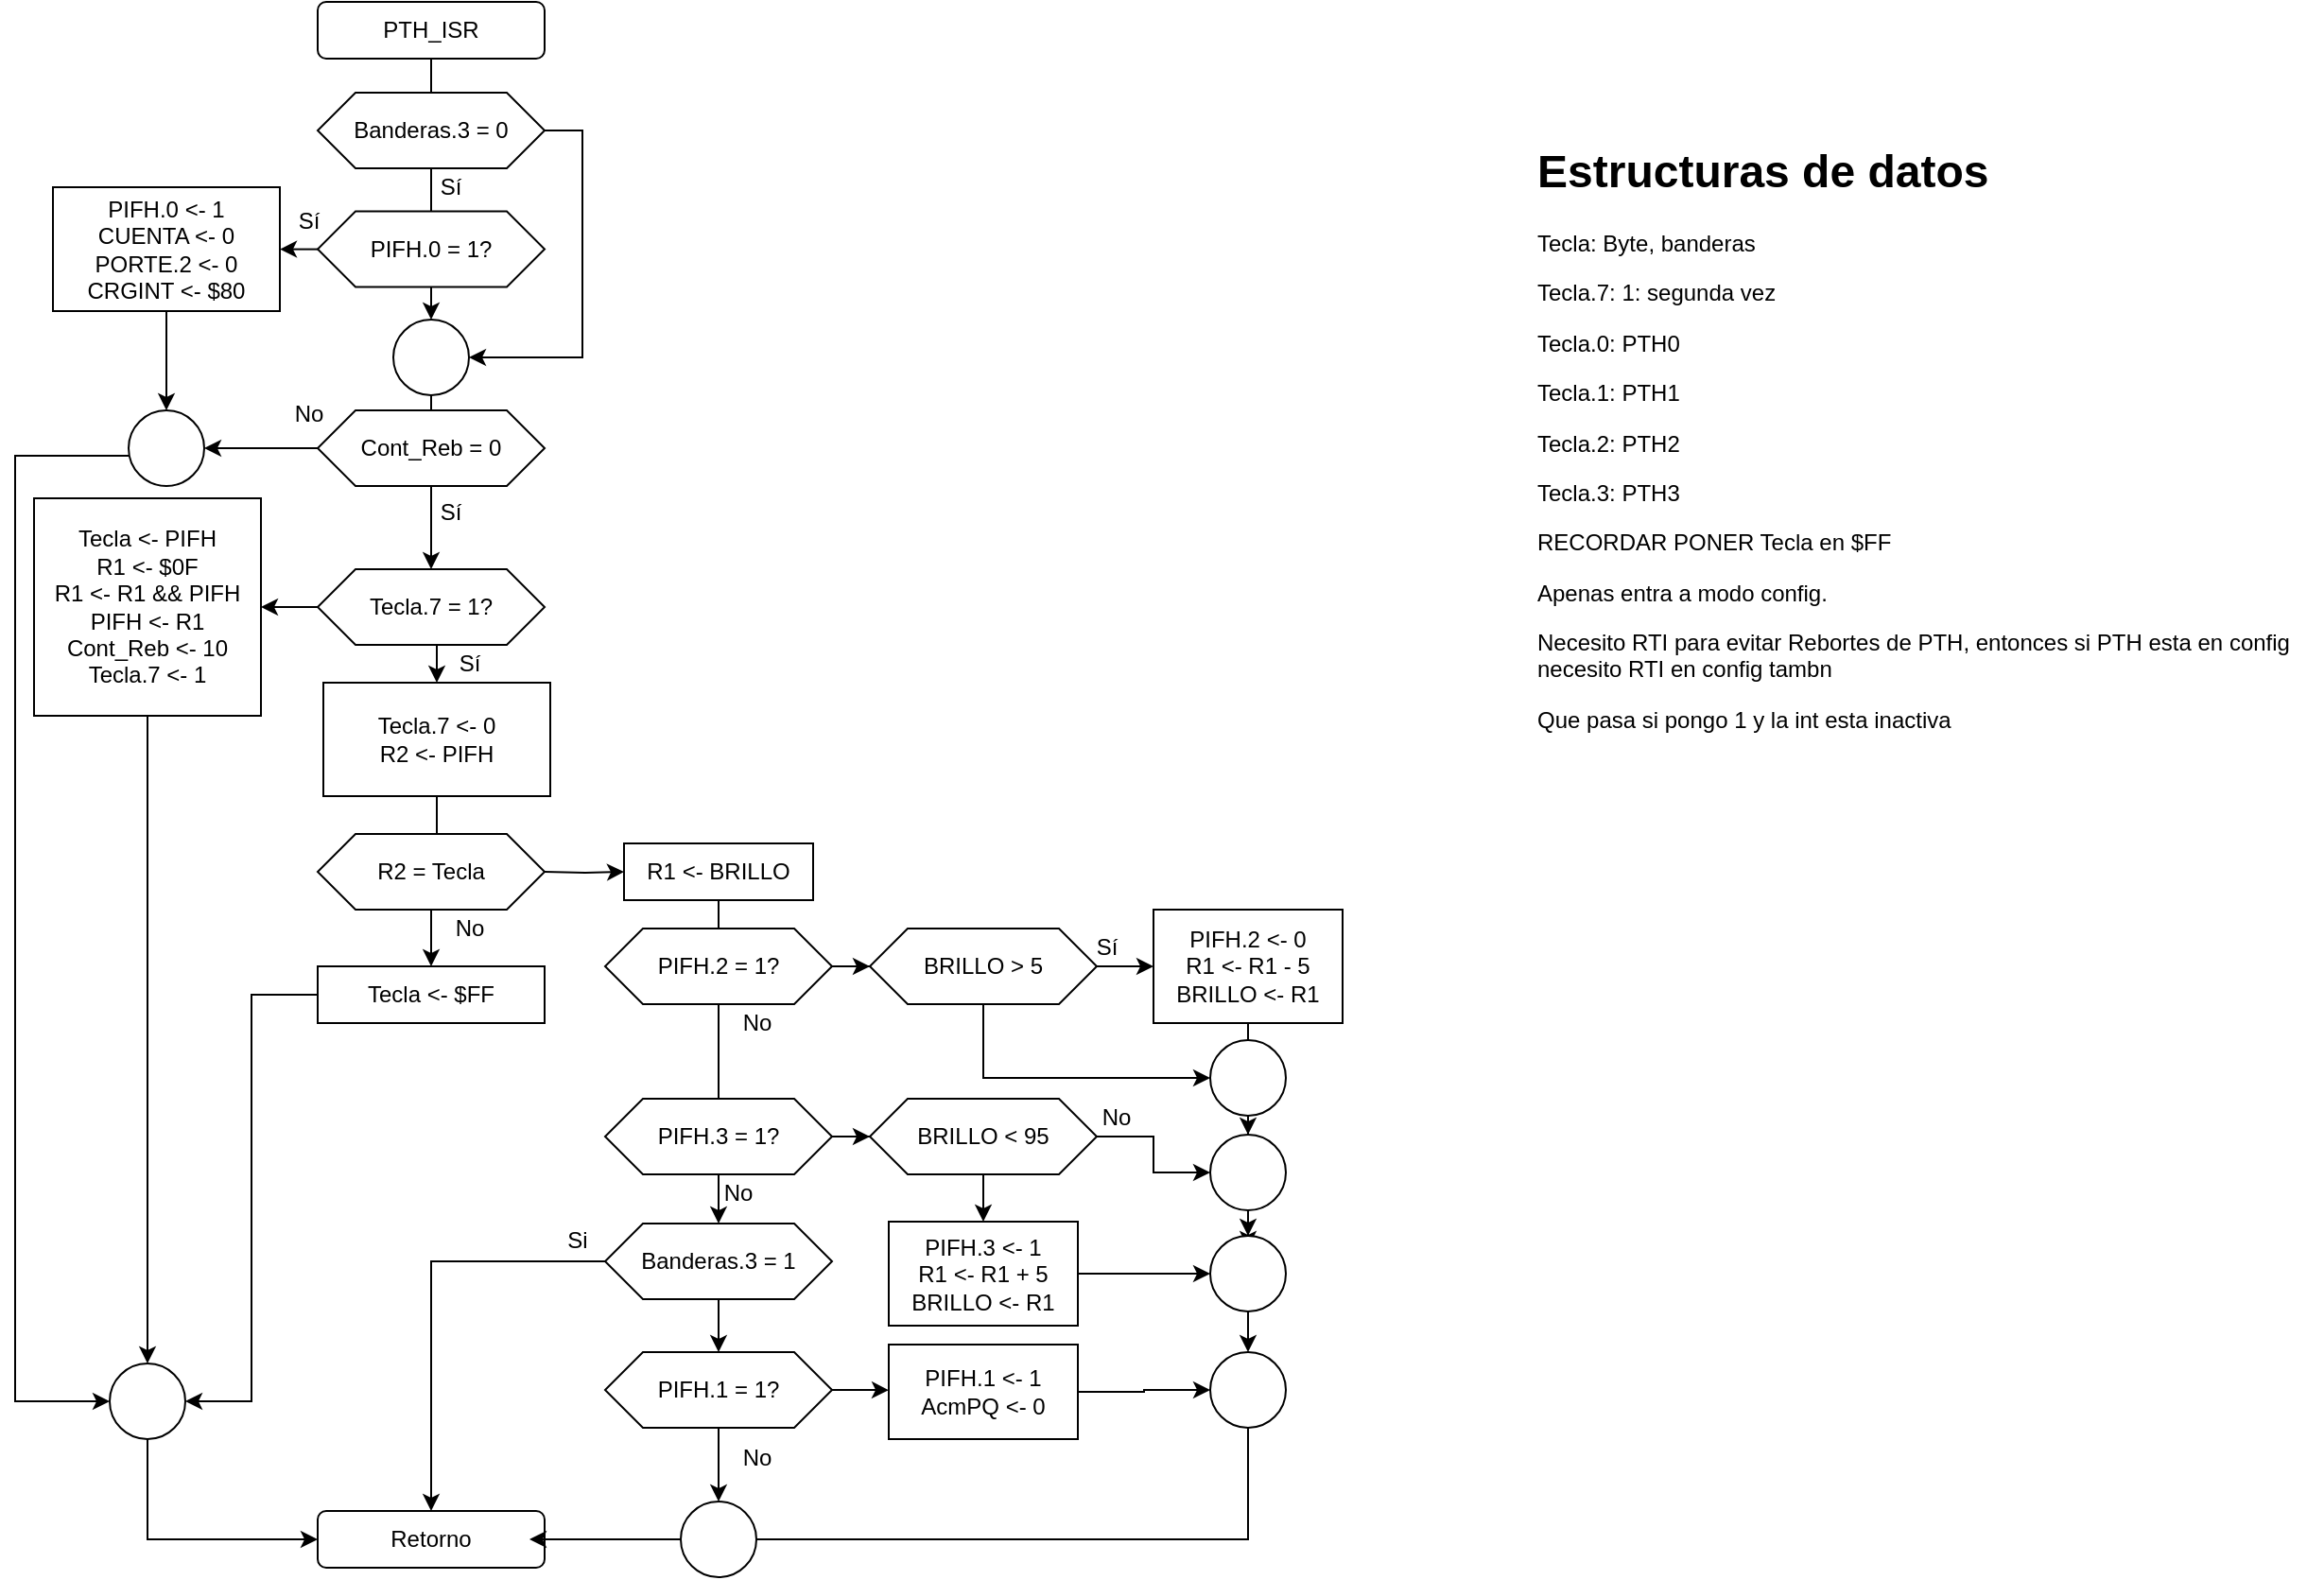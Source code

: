 <mxfile version="14.3.0" type="github">
  <diagram id="c7fjYp0Tahoj1WGIqrOk" name="Page-1">
    <mxGraphModel dx="1817" dy="2246" grid="1" gridSize="10" guides="1" tooltips="1" connect="1" arrows="1" fold="1" page="1" pageScale="1" pageWidth="850" pageHeight="1100" math="0" shadow="0">
      <root>
        <mxCell id="0" />
        <mxCell id="1" parent="0" />
        <mxCell id="8bCLtA65vS8jzmT4QicE-42" style="edgeStyle=orthogonalEdgeStyle;rounded=0;orthogonalLoop=1;jettySize=auto;html=1;" parent="1" source="UxZr2XqgRcE-VCvsG_dp-8" target="8bCLtA65vS8jzmT4QicE-17" edge="1">
          <mxGeometry relative="1" as="geometry" />
        </mxCell>
        <mxCell id="8bCLtA65vS8jzmT4QicE-1" value="PTH_ISR" style="rounded=1;whiteSpace=wrap;html=1;" parent="1" vertex="1">
          <mxGeometry x="110" y="-90" width="120" height="30" as="geometry" />
        </mxCell>
        <mxCell id="8bCLtA65vS8jzmT4QicE-58" value="" style="edgeStyle=orthogonalEdgeStyle;rounded=0;orthogonalLoop=1;jettySize=auto;html=1;" parent="1" source="8bCLtA65vS8jzmT4QicE-3" edge="1">
          <mxGeometry relative="1" as="geometry">
            <mxPoint x="412.0" y="644.083" as="targetPoint" />
          </mxGeometry>
        </mxCell>
        <mxCell id="Di6Owvq7miezw51LFoUo-7" value="" style="edgeStyle=orthogonalEdgeStyle;rounded=0;orthogonalLoop=1;jettySize=auto;html=1;" parent="1" source="8bCLtA65vS8jzmT4QicE-3" target="8bCLtA65vS8jzmT4QicE-51" edge="1">
          <mxGeometry relative="1" as="geometry" />
        </mxCell>
        <mxCell id="8bCLtA65vS8jzmT4QicE-3" value="PIFH.1 = 1?" style="shape=hexagon;perimeter=hexagonPerimeter2;whiteSpace=wrap;html=1;fixedSize=1;" parent="1" vertex="1">
          <mxGeometry x="262" y="624" width="120" height="40" as="geometry" />
        </mxCell>
        <mxCell id="8bCLtA65vS8jzmT4QicE-62" value="" style="edgeStyle=orthogonalEdgeStyle;rounded=0;orthogonalLoop=1;jettySize=auto;html=1;" parent="1" source="8bCLtA65vS8jzmT4QicE-5" target="8bCLtA65vS8jzmT4QicE-54" edge="1">
          <mxGeometry relative="1" as="geometry" />
        </mxCell>
        <mxCell id="8bCLtA65vS8jzmT4QicE-94" value="" style="edgeStyle=orthogonalEdgeStyle;rounded=0;orthogonalLoop=1;jettySize=auto;html=1;" parent="1" source="8bCLtA65vS8jzmT4QicE-6" target="8bCLtA65vS8jzmT4QicE-86" edge="1">
          <mxGeometry relative="1" as="geometry" />
        </mxCell>
        <mxCell id="8bCLtA65vS8jzmT4QicE-6" value="PIFH.3 = 1?" style="shape=hexagon;perimeter=hexagonPerimeter2;whiteSpace=wrap;html=1;fixedSize=1;" parent="1" vertex="1">
          <mxGeometry x="262" y="490" width="120" height="40" as="geometry" />
        </mxCell>
        <mxCell id="Di6Owvq7miezw51LFoUo-13" value="" style="edgeStyle=orthogonalEdgeStyle;rounded=0;orthogonalLoop=1;jettySize=auto;html=1;" parent="1" source="8bCLtA65vS8jzmT4QicE-7" target="Di6Owvq7miezw51LFoUo-11" edge="1">
          <mxGeometry relative="1" as="geometry" />
        </mxCell>
        <mxCell id="8bCLtA65vS8jzmT4QicE-7" value="Cont_Reb = 0" style="shape=hexagon;perimeter=hexagonPerimeter2;whiteSpace=wrap;html=1;fixedSize=1;" parent="1" vertex="1">
          <mxGeometry x="110" y="126" width="120" height="40" as="geometry" />
        </mxCell>
        <mxCell id="8bCLtA65vS8jzmT4QicE-8" value="Retorno" style="rounded=1;whiteSpace=wrap;html=1;" parent="1" vertex="1">
          <mxGeometry x="110" y="708" width="120" height="30" as="geometry" />
        </mxCell>
        <mxCell id="8bCLtA65vS8jzmT4QicE-10" value="No" style="text;html=1;align=center;verticalAlign=middle;resizable=0;points=[];autosize=1;" parent="1" vertex="1">
          <mxGeometry x="90" y="118" width="30" height="20" as="geometry" />
        </mxCell>
        <mxCell id="8bCLtA65vS8jzmT4QicE-12" value="Sí" style="text;html=1;align=center;verticalAlign=middle;resizable=0;points=[];autosize=1;" parent="1" vertex="1">
          <mxGeometry x="165" y="170" width="30" height="20" as="geometry" />
        </mxCell>
        <mxCell id="8bCLtA65vS8jzmT4QicE-70" value="" style="edgeStyle=orthogonalEdgeStyle;rounded=0;orthogonalLoop=1;jettySize=auto;html=1;" parent="1" source="8bCLtA65vS8jzmT4QicE-53" target="8bCLtA65vS8jzmT4QicE-69" edge="1">
          <mxGeometry relative="1" as="geometry">
            <mxPoint x="532.0" y="644.083" as="sourcePoint" />
          </mxGeometry>
        </mxCell>
        <mxCell id="8bCLtA65vS8jzmT4QicE-16" value="&lt;h1&gt;Estructuras de datos&lt;br&gt;&lt;/h1&gt;&lt;p&gt;Tecla: Byte, banderas&lt;/p&gt;&lt;p&gt;Tecla.7: 1: segunda vez&lt;/p&gt;&lt;p&gt;Tecla.0: PTH0&lt;/p&gt;&lt;p&gt;Tecla.1: PTH1&lt;/p&gt;&lt;p&gt;Tecla.2: PTH2&lt;/p&gt;&lt;p&gt;Tecla.3: PTH3&lt;/p&gt;&lt;p&gt;RECORDAR PONER Tecla en $FF&lt;/p&gt;&lt;p&gt;Apenas entra a modo config.&lt;/p&gt;&lt;p&gt;Necesito RTI para evitar Rebortes de PTH, entonces si PTH esta en config necesito RTI en config tambn&lt;br&gt;&lt;/p&gt;&lt;p&gt;Que pasa si pongo 1 y la int esta inactiva&lt;br&gt;&lt;/p&gt;" style="text;html=1;strokeColor=none;fillColor=none;spacing=5;spacingTop=-20;whiteSpace=wrap;overflow=hidden;rounded=0;" parent="1" vertex="1">
          <mxGeometry x="750" y="-20" width="420" height="325" as="geometry" />
        </mxCell>
        <mxCell id="8bCLtA65vS8jzmT4QicE-24" value="" style="edgeStyle=orthogonalEdgeStyle;rounded=0;orthogonalLoop=1;jettySize=auto;html=1;" parent="1" source="8bCLtA65vS8jzmT4QicE-17" target="8bCLtA65vS8jzmT4QicE-19" edge="1">
          <mxGeometry relative="1" as="geometry" />
        </mxCell>
        <mxCell id="8bCLtA65vS8jzmT4QicE-49" style="edgeStyle=orthogonalEdgeStyle;rounded=0;orthogonalLoop=1;jettySize=auto;html=1;exitX=0.5;exitY=1;exitDx=0;exitDy=0;entryX=0.5;entryY=0;entryDx=0;entryDy=0;" parent="1" source="8bCLtA65vS8jzmT4QicE-17" target="8bCLtA65vS8jzmT4QicE-26" edge="1">
          <mxGeometry relative="1" as="geometry" />
        </mxCell>
        <mxCell id="8bCLtA65vS8jzmT4QicE-17" value="Tecla.7 = 1?" style="shape=hexagon;perimeter=hexagonPerimeter2;whiteSpace=wrap;html=1;fixedSize=1;" parent="1" vertex="1">
          <mxGeometry x="110" y="210" width="120" height="40" as="geometry" />
        </mxCell>
        <mxCell id="8bCLtA65vS8jzmT4QicE-18" value="Sí" style="text;html=1;align=center;verticalAlign=middle;resizable=0;points=[];autosize=1;" parent="1" vertex="1">
          <mxGeometry x="175" y="250" width="30" height="20" as="geometry" />
        </mxCell>
        <mxCell id="8bCLtA65vS8jzmT4QicE-21" style="edgeStyle=orthogonalEdgeStyle;rounded=0;orthogonalLoop=1;jettySize=auto;html=1;entryX=0.5;entryY=0;entryDx=0;entryDy=0;" parent="1" source="8bCLtA65vS8jzmT4QicE-19" target="8bCLtA65vS8jzmT4QicE-22" edge="1">
          <mxGeometry relative="1" as="geometry">
            <mxPoint x="20" y="520" as="targetPoint" />
          </mxGeometry>
        </mxCell>
        <mxCell id="8bCLtA65vS8jzmT4QicE-19" value="&lt;div&gt;Tecla &amp;lt;- PIFH&lt;/div&gt;&lt;div&gt;R1 &amp;lt;- $0F&lt;/div&gt;&lt;div&gt;R1 &amp;lt;- R1 &amp;amp;&amp;amp; PIFH&lt;/div&gt;&lt;div&gt;PIFH &amp;lt;- R1&lt;br&gt;&lt;/div&gt;&lt;div&gt;Cont_Reb &amp;lt;- 10&lt;/div&gt;&lt;div&gt;Tecla.7 &amp;lt;- 1&lt;br&gt;&lt;/div&gt;" style="rounded=0;whiteSpace=wrap;html=1;" parent="1" vertex="1">
          <mxGeometry x="-40" y="172.5" width="120" height="115" as="geometry" />
        </mxCell>
        <mxCell id="8bCLtA65vS8jzmT4QicE-50" style="edgeStyle=orthogonalEdgeStyle;rounded=0;orthogonalLoop=1;jettySize=auto;html=1;entryX=0;entryY=0.5;entryDx=0;entryDy=0;" parent="1" source="8bCLtA65vS8jzmT4QicE-22" target="8bCLtA65vS8jzmT4QicE-8" edge="1">
          <mxGeometry relative="1" as="geometry">
            <Array as="points">
              <mxPoint x="20" y="723" />
            </Array>
          </mxGeometry>
        </mxCell>
        <mxCell id="8bCLtA65vS8jzmT4QicE-22" value="" style="ellipse;whiteSpace=wrap;html=1;aspect=fixed;" parent="1" vertex="1">
          <mxGeometry y="630" width="40" height="40" as="geometry" />
        </mxCell>
        <mxCell id="8bCLtA65vS8jzmT4QicE-23" style="edgeStyle=orthogonalEdgeStyle;rounded=0;orthogonalLoop=1;jettySize=auto;html=1;entryX=0;entryY=0.5;entryDx=0;entryDy=0;" parent="1" source="Di6Owvq7miezw51LFoUo-11" target="8bCLtA65vS8jzmT4QicE-22" edge="1">
          <mxGeometry relative="1" as="geometry">
            <mxPoint x="110" y="150" as="sourcePoint" />
            <mxPoint x="110" y="817" as="targetPoint" />
            <Array as="points">
              <mxPoint x="-50" y="150" />
              <mxPoint x="-50" y="650" />
            </Array>
          </mxGeometry>
        </mxCell>
        <mxCell id="8bCLtA65vS8jzmT4QicE-47" value="" style="edgeStyle=orthogonalEdgeStyle;rounded=0;orthogonalLoop=1;jettySize=auto;html=1;" parent="1" source="8bCLtA65vS8jzmT4QicE-26" target="8bCLtA65vS8jzmT4QicE-44" edge="1">
          <mxGeometry relative="1" as="geometry" />
        </mxCell>
        <mxCell id="8bCLtA65vS8jzmT4QicE-26" value="&lt;div&gt;Tecla.7 &amp;lt;- 0&lt;/div&gt;&lt;div&gt;R2 &amp;lt;- PIFH&lt;br&gt;&lt;/div&gt;" style="rounded=0;whiteSpace=wrap;html=1;" parent="1" vertex="1">
          <mxGeometry x="113" y="270" width="120" height="60" as="geometry" />
        </mxCell>
        <mxCell id="8bCLtA65vS8jzmT4QicE-48" style="edgeStyle=orthogonalEdgeStyle;rounded=0;orthogonalLoop=1;jettySize=auto;html=1;exitX=0.5;exitY=1;exitDx=0;exitDy=0;entryX=0.5;entryY=0;entryDx=0;entryDy=0;" parent="1" source="8bCLtA65vS8jzmT4QicE-27" target="8bCLtA65vS8jzmT4QicE-31" edge="1">
          <mxGeometry relative="1" as="geometry" />
        </mxCell>
        <mxCell id="8bCLtA65vS8jzmT4QicE-27" value="R2 = Tecla" style="shape=hexagon;perimeter=hexagonPerimeter2;whiteSpace=wrap;html=1;fixedSize=1;" parent="1" vertex="1">
          <mxGeometry x="110" y="350" width="120" height="40" as="geometry" />
        </mxCell>
        <mxCell id="8bCLtA65vS8jzmT4QicE-33" style="edgeStyle=orthogonalEdgeStyle;rounded=0;orthogonalLoop=1;jettySize=auto;html=1;entryX=1;entryY=0.5;entryDx=0;entryDy=0;" parent="1" source="8bCLtA65vS8jzmT4QicE-31" target="8bCLtA65vS8jzmT4QicE-22" edge="1">
          <mxGeometry relative="1" as="geometry" />
        </mxCell>
        <mxCell id="8bCLtA65vS8jzmT4QicE-31" value="&lt;div&gt;Tecla &amp;lt;- $FF&lt;/div&gt;" style="rounded=0;whiteSpace=wrap;html=1;" parent="1" vertex="1">
          <mxGeometry x="110" y="420" width="120" height="30" as="geometry" />
        </mxCell>
        <mxCell id="8bCLtA65vS8jzmT4QicE-44" value="No" style="text;html=1;align=center;verticalAlign=middle;resizable=0;points=[];autosize=1;" parent="1" vertex="1">
          <mxGeometry x="175" y="390" width="30" height="20" as="geometry" />
        </mxCell>
        <mxCell id="8bCLtA65vS8jzmT4QicE-53" value="&lt;div&gt;PIFH.1 &amp;lt;- 1&lt;/div&gt;&lt;div&gt;AcmPQ &amp;lt;- 0&lt;/div&gt;" style="rounded=0;whiteSpace=wrap;html=1;gradientColor=#ffffff;" parent="1" vertex="1">
          <mxGeometry x="412" y="620" width="100" height="50" as="geometry" />
        </mxCell>
        <mxCell id="8bCLtA65vS8jzmT4QicE-55" style="edgeStyle=orthogonalEdgeStyle;rounded=0;orthogonalLoop=1;jettySize=auto;html=1;" parent="1" source="8bCLtA65vS8jzmT4QicE-54" target="8bCLtA65vS8jzmT4QicE-8" edge="1">
          <mxGeometry relative="1" as="geometry" />
        </mxCell>
        <mxCell id="8bCLtA65vS8jzmT4QicE-56" value="" style="edgeStyle=orthogonalEdgeStyle;rounded=0;orthogonalLoop=1;jettySize=auto;html=1;" parent="1" source="8bCLtA65vS8jzmT4QicE-54" target="8bCLtA65vS8jzmT4QicE-3" edge="1">
          <mxGeometry relative="1" as="geometry" />
        </mxCell>
        <mxCell id="8bCLtA65vS8jzmT4QicE-54" value="Banderas.3 = 1" style="shape=hexagon;perimeter=hexagonPerimeter2;whiteSpace=wrap;html=1;fixedSize=1;" parent="1" vertex="1">
          <mxGeometry x="262" y="556" width="120" height="40" as="geometry" />
        </mxCell>
        <mxCell id="8bCLtA65vS8jzmT4QicE-99" value="" style="edgeStyle=orthogonalEdgeStyle;rounded=0;orthogonalLoop=1;jettySize=auto;html=1;" parent="1" source="8bCLtA65vS8jzmT4QicE-60" target="8bCLtA65vS8jzmT4QicE-97" edge="1">
          <mxGeometry relative="1" as="geometry" />
        </mxCell>
        <mxCell id="8bCLtA65vS8jzmT4QicE-63" value="No" style="text;html=1;align=center;verticalAlign=middle;resizable=0;points=[];autosize=1;" parent="1" vertex="1">
          <mxGeometry x="327" y="440" width="30" height="20" as="geometry" />
        </mxCell>
        <mxCell id="8bCLtA65vS8jzmT4QicE-64" value="No" style="text;html=1;align=center;verticalAlign=middle;resizable=0;points=[];autosize=1;" parent="1" vertex="1">
          <mxGeometry x="317" y="530" width="30" height="20" as="geometry" />
        </mxCell>
        <mxCell id="8bCLtA65vS8jzmT4QicE-65" value="Si" style="text;html=1;align=center;verticalAlign=middle;resizable=0;points=[];autosize=1;" parent="1" vertex="1">
          <mxGeometry x="232" y="555" width="30" height="20" as="geometry" />
        </mxCell>
        <mxCell id="8bCLtA65vS8jzmT4QicE-66" value="No" style="text;html=1;align=center;verticalAlign=middle;resizable=0;points=[];autosize=1;" parent="1" vertex="1">
          <mxGeometry x="327" y="670" width="30" height="20" as="geometry" />
        </mxCell>
        <mxCell id="Di6Owvq7miezw51LFoUo-8" style="edgeStyle=orthogonalEdgeStyle;rounded=0;orthogonalLoop=1;jettySize=auto;html=1;entryX=1;entryY=0.5;entryDx=0;entryDy=0;" parent="1" source="8bCLtA65vS8jzmT4QicE-69" edge="1">
          <mxGeometry relative="1" as="geometry">
            <Array as="points">
              <mxPoint x="602" y="723" />
            </Array>
            <mxPoint x="222" y="723" as="targetPoint" />
          </mxGeometry>
        </mxCell>
        <mxCell id="8bCLtA65vS8jzmT4QicE-69" value="" style="ellipse;whiteSpace=wrap;html=1;aspect=fixed;" parent="1" vertex="1">
          <mxGeometry x="582" y="624" width="40" height="40" as="geometry" />
        </mxCell>
        <mxCell id="8bCLtA65vS8jzmT4QicE-81" value="" style="edgeStyle=orthogonalEdgeStyle;rounded=0;orthogonalLoop=1;jettySize=auto;html=1;" parent="1" source="8bCLtA65vS8jzmT4QicE-74" target="8bCLtA65vS8jzmT4QicE-63" edge="1">
          <mxGeometry relative="1" as="geometry" />
        </mxCell>
        <mxCell id="8bCLtA65vS8jzmT4QicE-74" value="R1 &amp;lt;- BRILLO" style="rounded=0;whiteSpace=wrap;html=1;gradientColor=#ffffff;" parent="1" vertex="1">
          <mxGeometry x="272" y="355" width="100" height="30" as="geometry" />
        </mxCell>
        <mxCell id="8bCLtA65vS8jzmT4QicE-78" value="" style="edgeStyle=orthogonalEdgeStyle;rounded=0;orthogonalLoop=1;jettySize=auto;html=1;" parent="1" target="8bCLtA65vS8jzmT4QicE-74" edge="1">
          <mxGeometry relative="1" as="geometry">
            <mxPoint x="230" y="370" as="sourcePoint" />
            <mxPoint x="322.034" y="400" as="targetPoint" />
          </mxGeometry>
        </mxCell>
        <mxCell id="8bCLtA65vS8jzmT4QicE-90" value="" style="edgeStyle=orthogonalEdgeStyle;rounded=0;orthogonalLoop=1;jettySize=auto;html=1;" parent="1" source="8bCLtA65vS8jzmT4QicE-5" target="8bCLtA65vS8jzmT4QicE-83" edge="1">
          <mxGeometry relative="1" as="geometry" />
        </mxCell>
        <mxCell id="8bCLtA65vS8jzmT4QicE-5" value="PIFH.2 = 1?" style="shape=hexagon;perimeter=hexagonPerimeter2;whiteSpace=wrap;html=1;fixedSize=1;" parent="1" vertex="1">
          <mxGeometry x="262" y="400" width="120" height="40" as="geometry" />
        </mxCell>
        <mxCell id="8bCLtA65vS8jzmT4QicE-92" value="" style="edgeStyle=orthogonalEdgeStyle;rounded=0;orthogonalLoop=1;jettySize=auto;html=1;" parent="1" source="8bCLtA65vS8jzmT4QicE-83" target="8bCLtA65vS8jzmT4QicE-85" edge="1">
          <mxGeometry relative="1" as="geometry" />
        </mxCell>
        <mxCell id="8bCLtA65vS8jzmT4QicE-93" style="edgeStyle=orthogonalEdgeStyle;rounded=0;orthogonalLoop=1;jettySize=auto;html=1;entryX=0;entryY=0.5;entryDx=0;entryDy=0;" parent="1" source="8bCLtA65vS8jzmT4QicE-83" target="8bCLtA65vS8jzmT4QicE-60" edge="1">
          <mxGeometry relative="1" as="geometry">
            <Array as="points">
              <mxPoint x="462" y="479" />
            </Array>
          </mxGeometry>
        </mxCell>
        <mxCell id="8bCLtA65vS8jzmT4QicE-83" value="BRILLO &amp;gt; 5" style="shape=hexagon;perimeter=hexagonPerimeter2;whiteSpace=wrap;html=1;fixedSize=1;" parent="1" vertex="1">
          <mxGeometry x="402" y="400" width="120" height="40" as="geometry" />
        </mxCell>
        <mxCell id="8bCLtA65vS8jzmT4QicE-104" style="edgeStyle=orthogonalEdgeStyle;rounded=0;orthogonalLoop=1;jettySize=auto;html=1;" parent="1" edge="1">
          <mxGeometry relative="1" as="geometry">
            <mxPoint x="602" y="569" as="targetPoint" />
            <mxPoint x="602" y="454" as="sourcePoint" />
          </mxGeometry>
        </mxCell>
        <mxCell id="UxZr2XqgRcE-VCvsG_dp-5" value="" style="edgeStyle=orthogonalEdgeStyle;rounded=0;orthogonalLoop=1;jettySize=auto;html=1;" edge="1" parent="1" source="8bCLtA65vS8jzmT4QicE-85" target="8bCLtA65vS8jzmT4QicE-106">
          <mxGeometry relative="1" as="geometry" />
        </mxCell>
        <mxCell id="8bCLtA65vS8jzmT4QicE-85" value="&lt;div&gt;PIFH.2 &amp;lt;- 0&lt;br&gt;&lt;/div&gt;&lt;div&gt;R1 &amp;lt;- R1 - 5&lt;/div&gt;&lt;div&gt;BRILLO &amp;lt;- R1&lt;br&gt;&lt;/div&gt;" style="rounded=0;whiteSpace=wrap;html=1;gradientColor=#ffffff;" parent="1" vertex="1">
          <mxGeometry x="552" y="390" width="100" height="60" as="geometry" />
        </mxCell>
        <mxCell id="8bCLtA65vS8jzmT4QicE-95" value="" style="edgeStyle=orthogonalEdgeStyle;rounded=0;orthogonalLoop=1;jettySize=auto;html=1;" parent="1" source="8bCLtA65vS8jzmT4QicE-86" target="8bCLtA65vS8jzmT4QicE-88" edge="1">
          <mxGeometry relative="1" as="geometry" />
        </mxCell>
        <mxCell id="8bCLtA65vS8jzmT4QicE-107" style="edgeStyle=orthogonalEdgeStyle;rounded=0;orthogonalLoop=1;jettySize=auto;html=1;entryX=0;entryY=0.5;entryDx=0;entryDy=0;" parent="1" source="8bCLtA65vS8jzmT4QicE-86" target="8bCLtA65vS8jzmT4QicE-106" edge="1">
          <mxGeometry relative="1" as="geometry" />
        </mxCell>
        <mxCell id="8bCLtA65vS8jzmT4QicE-86" value="BRILLO &amp;lt; 95" style="shape=hexagon;perimeter=hexagonPerimeter2;whiteSpace=wrap;html=1;fixedSize=1;" parent="1" vertex="1">
          <mxGeometry x="402" y="490" width="120" height="40" as="geometry" />
        </mxCell>
        <mxCell id="UxZr2XqgRcE-VCvsG_dp-4" style="edgeStyle=orthogonalEdgeStyle;rounded=0;orthogonalLoop=1;jettySize=auto;html=1;" edge="1" parent="1" source="8bCLtA65vS8jzmT4QicE-88" target="8bCLtA65vS8jzmT4QicE-97">
          <mxGeometry relative="1" as="geometry" />
        </mxCell>
        <mxCell id="8bCLtA65vS8jzmT4QicE-88" value="&lt;div&gt;PIFH.3 &amp;lt;- 1&lt;br&gt;&lt;/div&gt;&lt;div&gt;R1 &amp;lt;- R1 + 5&lt;/div&gt;&lt;div&gt;BRILLO &amp;lt;- R1&lt;br&gt;&lt;/div&gt;" style="rounded=0;whiteSpace=wrap;html=1;gradientColor=#ffffff;" parent="1" vertex="1">
          <mxGeometry x="412" y="555" width="100" height="55" as="geometry" />
        </mxCell>
        <mxCell id="8bCLtA65vS8jzmT4QicE-100" value="" style="edgeStyle=orthogonalEdgeStyle;rounded=0;orthogonalLoop=1;jettySize=auto;html=1;" parent="1" source="8bCLtA65vS8jzmT4QicE-97" target="8bCLtA65vS8jzmT4QicE-69" edge="1">
          <mxGeometry relative="1" as="geometry" />
        </mxCell>
        <mxCell id="8bCLtA65vS8jzmT4QicE-97" value="" style="ellipse;whiteSpace=wrap;html=1;aspect=fixed;" parent="1" vertex="1">
          <mxGeometry x="582" y="562.5" width="40" height="40" as="geometry" />
        </mxCell>
        <mxCell id="8bCLtA65vS8jzmT4QicE-60" value="" style="ellipse;whiteSpace=wrap;html=1;aspect=fixed;" parent="1" vertex="1">
          <mxGeometry x="582" y="459" width="40" height="40" as="geometry" />
        </mxCell>
        <mxCell id="8bCLtA65vS8jzmT4QicE-106" value="" style="ellipse;whiteSpace=wrap;html=1;aspect=fixed;" parent="1" vertex="1">
          <mxGeometry x="582" y="509" width="40" height="40" as="geometry" />
        </mxCell>
        <mxCell id="8bCLtA65vS8jzmT4QicE-108" value="No" style="text;html=1;align=center;verticalAlign=middle;resizable=0;points=[];autosize=1;" parent="1" vertex="1">
          <mxGeometry x="517" y="490" width="30" height="20" as="geometry" />
        </mxCell>
        <mxCell id="8bCLtA65vS8jzmT4QicE-109" value="Sí" style="text;html=1;align=center;verticalAlign=middle;resizable=0;points=[];autosize=1;" parent="1" vertex="1">
          <mxGeometry x="512" y="400" width="30" height="20" as="geometry" />
        </mxCell>
        <mxCell id="Di6Owvq7miezw51LFoUo-9" value="" style="edgeStyle=orthogonalEdgeStyle;rounded=0;orthogonalLoop=1;jettySize=auto;html=1;" parent="1" source="Di6Owvq7miezw51LFoUo-1" target="Di6Owvq7miezw51LFoUo-2" edge="1">
          <mxGeometry relative="1" as="geometry" />
        </mxCell>
        <mxCell id="Di6Owvq7miezw51LFoUo-14" value="" style="edgeStyle=orthogonalEdgeStyle;rounded=0;orthogonalLoop=1;jettySize=auto;html=1;exitX=0.5;exitY=1;exitDx=0;exitDy=0;" parent="1" source="Di6Owvq7miezw51LFoUo-2" target="Di6Owvq7miezw51LFoUo-11" edge="1">
          <mxGeometry relative="1" as="geometry">
            <mxPoint x="30" y="80" as="sourcePoint" />
          </mxGeometry>
        </mxCell>
        <mxCell id="Di6Owvq7miezw51LFoUo-2" value="&lt;div&gt;PIFH.0 &amp;lt;- 1&lt;/div&gt;&lt;div&gt;CUENTA &amp;lt;- 0&lt;/div&gt;&lt;div&gt;PORTE.2 &amp;lt;- 0&lt;br&gt;&lt;/div&gt;&lt;div&gt;CRGINT &amp;lt;- $80&lt;br&gt;&lt;/div&gt;" style="rounded=0;whiteSpace=wrap;html=1;" parent="1" vertex="1">
          <mxGeometry x="-30" y="8" width="120" height="65.5" as="geometry" />
        </mxCell>
        <mxCell id="8bCLtA65vS8jzmT4QicE-51" value="" style="ellipse;whiteSpace=wrap;html=1;aspect=fixed;" parent="1" vertex="1">
          <mxGeometry x="302" y="703" width="40" height="40" as="geometry" />
        </mxCell>
        <mxCell id="Di6Owvq7miezw51LFoUo-10" value="&lt;div&gt;Sí&lt;/div&gt;&lt;div&gt;&lt;br&gt;&lt;/div&gt;" style="text;html=1;align=center;verticalAlign=middle;resizable=0;points=[];autosize=1;" parent="1" vertex="1">
          <mxGeometry x="90" y="18" width="30" height="30" as="geometry" />
        </mxCell>
        <mxCell id="Di6Owvq7miezw51LFoUo-11" value="" style="ellipse;whiteSpace=wrap;html=1;aspect=fixed;" parent="1" vertex="1">
          <mxGeometry x="10" y="126" width="40" height="40" as="geometry" />
        </mxCell>
        <mxCell id="UxZr2XqgRcE-VCvsG_dp-7" value="Sí" style="text;html=1;align=center;verticalAlign=middle;resizable=0;points=[];autosize=1;" vertex="1" parent="1">
          <mxGeometry x="165" y="-2" width="30" height="20" as="geometry" />
        </mxCell>
        <mxCell id="UxZr2XqgRcE-VCvsG_dp-8" value="" style="ellipse;whiteSpace=wrap;html=1;aspect=fixed;" vertex="1" parent="1">
          <mxGeometry x="150" y="78" width="40" height="40" as="geometry" />
        </mxCell>
        <mxCell id="UxZr2XqgRcE-VCvsG_dp-9" style="edgeStyle=orthogonalEdgeStyle;rounded=0;orthogonalLoop=1;jettySize=auto;html=1;" edge="1" parent="1" source="8bCLtA65vS8jzmT4QicE-1" target="UxZr2XqgRcE-VCvsG_dp-8">
          <mxGeometry relative="1" as="geometry">
            <mxPoint x="170" y="-110" as="sourcePoint" />
            <mxPoint x="170" y="210" as="targetPoint" />
          </mxGeometry>
        </mxCell>
        <mxCell id="UxZr2XqgRcE-VCvsG_dp-11" style="edgeStyle=orthogonalEdgeStyle;rounded=0;orthogonalLoop=1;jettySize=auto;html=1;entryX=1;entryY=0.5;entryDx=0;entryDy=0;" edge="1" parent="1" source="UxZr2XqgRcE-VCvsG_dp-6" target="UxZr2XqgRcE-VCvsG_dp-8">
          <mxGeometry relative="1" as="geometry">
            <Array as="points">
              <mxPoint x="250" y="-22" />
              <mxPoint x="250" y="98" />
            </Array>
          </mxGeometry>
        </mxCell>
        <mxCell id="UxZr2XqgRcE-VCvsG_dp-6" value="Banderas.3 = 0" style="shape=hexagon;perimeter=hexagonPerimeter2;whiteSpace=wrap;html=1;fixedSize=1;" vertex="1" parent="1">
          <mxGeometry x="110" y="-42" width="120" height="40" as="geometry" />
        </mxCell>
        <mxCell id="Di6Owvq7miezw51LFoUo-1" value="PIFH.0 = 1?" style="shape=hexagon;perimeter=hexagonPerimeter2;whiteSpace=wrap;html=1;fixedSize=1;" parent="1" vertex="1">
          <mxGeometry x="110" y="20.75" width="120" height="40" as="geometry" />
        </mxCell>
      </root>
    </mxGraphModel>
  </diagram>
</mxfile>
